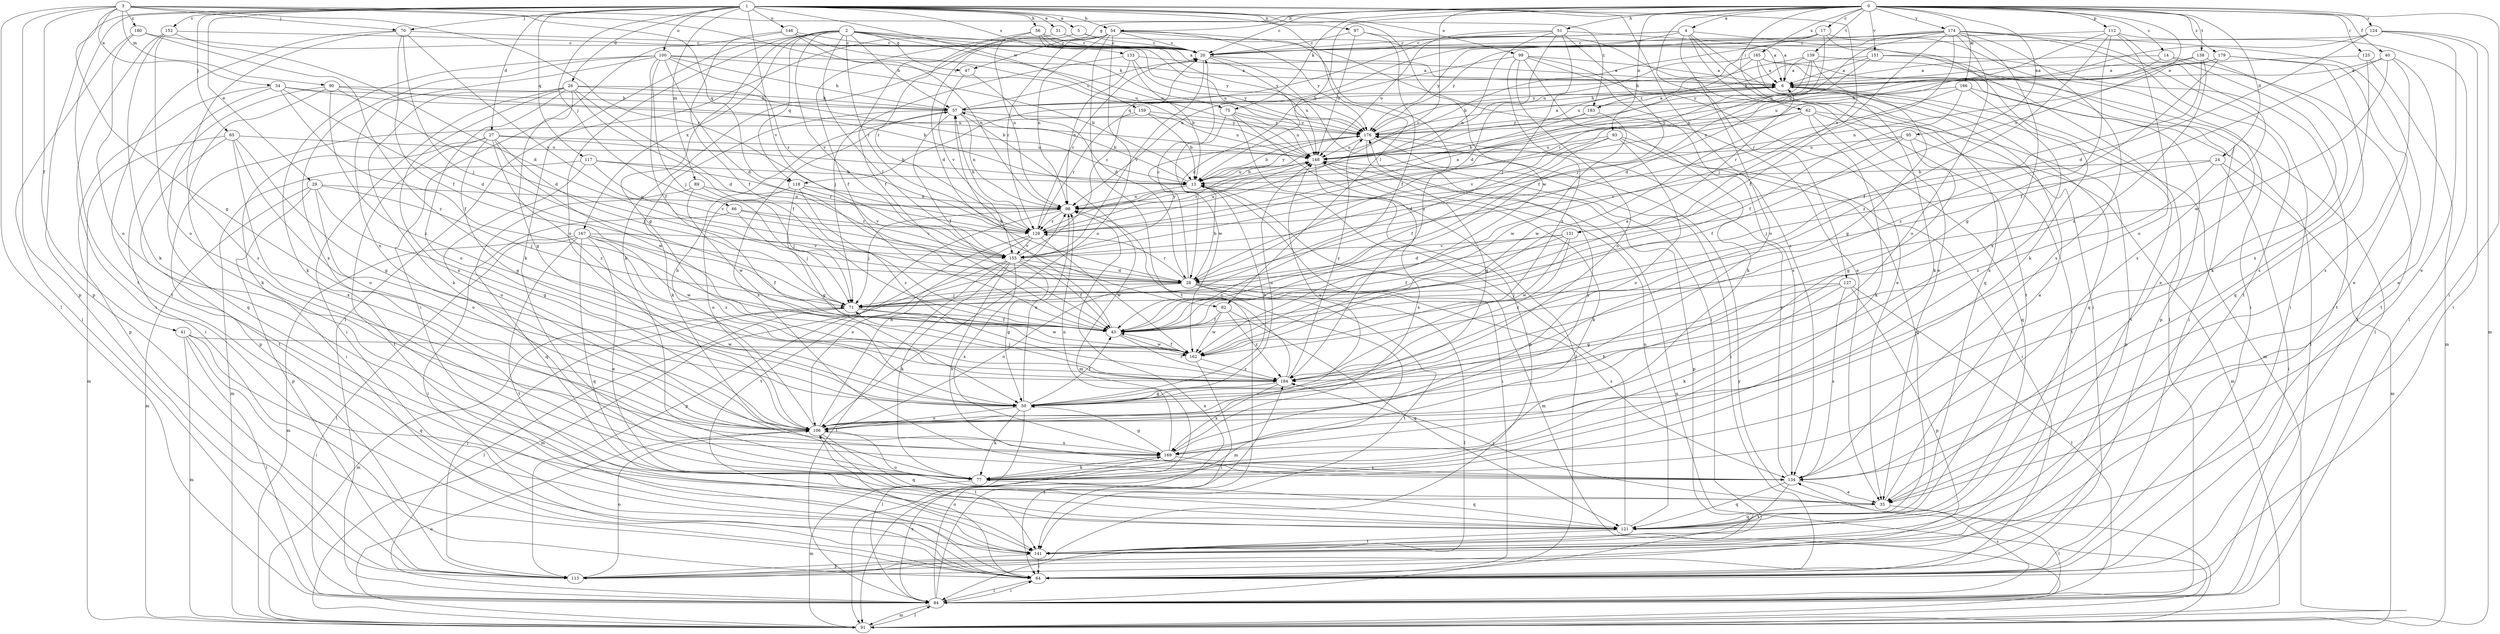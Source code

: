 strict digraph  {
0;
1;
2;
3;
4;
5;
6;
13;
14;
17;
20;
24;
26;
27;
28;
29;
31;
34;
35;
40;
41;
43;
47;
50;
51;
54;
56;
57;
62;
64;
65;
66;
70;
71;
75;
77;
82;
84;
89;
90;
91;
93;
95;
97;
98;
99;
100;
106;
112;
113;
117;
118;
121;
124;
125;
127;
128;
131;
133;
134;
138;
139;
141;
146;
148;
151;
152;
155;
159;
162;
165;
166;
167;
169;
174;
176;
179;
180;
183;
184;
0 -> 4  [label=a];
0 -> 13  [label=b];
0 -> 14  [label=c];
0 -> 17  [label=c];
0 -> 20  [label=c];
0 -> 24  [label=d];
0 -> 40  [label=f];
0 -> 47  [label=g];
0 -> 51  [label=h];
0 -> 54  [label=h];
0 -> 62  [label=i];
0 -> 64  [label=i];
0 -> 75  [label=k];
0 -> 93  [label=n];
0 -> 95  [label=n];
0 -> 112  [label=p];
0 -> 124  [label=r];
0 -> 125  [label=r];
0 -> 127  [label=r];
0 -> 128  [label=r];
0 -> 131  [label=s];
0 -> 138  [label=t];
0 -> 139  [label=t];
0 -> 151  [label=v];
0 -> 165  [label=x];
0 -> 166  [label=x];
0 -> 174  [label=y];
0 -> 179  [label=z];
1 -> 5  [label=a];
1 -> 26  [label=d];
1 -> 27  [label=d];
1 -> 29  [label=e];
1 -> 31  [label=e];
1 -> 54  [label=h];
1 -> 56  [label=h];
1 -> 65  [label=j];
1 -> 66  [label=j];
1 -> 70  [label=j];
1 -> 82  [label=l];
1 -> 89  [label=m];
1 -> 97  [label=n];
1 -> 99  [label=o];
1 -> 100  [label=o];
1 -> 113  [label=p];
1 -> 117  [label=q];
1 -> 131  [label=s];
1 -> 133  [label=s];
1 -> 134  [label=s];
1 -> 141  [label=t];
1 -> 146  [label=u];
1 -> 152  [label=v];
1 -> 155  [label=v];
1 -> 159  [label=w];
1 -> 162  [label=w];
2 -> 20  [label=c];
2 -> 47  [label=g];
2 -> 50  [label=g];
2 -> 57  [label=h];
2 -> 75  [label=k];
2 -> 77  [label=k];
2 -> 82  [label=l];
2 -> 106  [label=o];
2 -> 118  [label=q];
2 -> 128  [label=r];
2 -> 148  [label=u];
2 -> 155  [label=v];
2 -> 167  [label=x];
2 -> 176  [label=y];
3 -> 34  [label=e];
3 -> 41  [label=f];
3 -> 50  [label=g];
3 -> 70  [label=j];
3 -> 84  [label=l];
3 -> 90  [label=m];
3 -> 113  [label=p];
3 -> 118  [label=q];
3 -> 128  [label=r];
3 -> 176  [label=y];
3 -> 180  [label=z];
3 -> 183  [label=z];
4 -> 20  [label=c];
4 -> 64  [label=i];
4 -> 84  [label=l];
4 -> 98  [label=n];
4 -> 106  [label=o];
4 -> 118  [label=q];
4 -> 121  [label=q];
4 -> 141  [label=t];
5 -> 6  [label=a];
5 -> 20  [label=c];
5 -> 28  [label=d];
5 -> 43  [label=f];
6 -> 57  [label=h];
6 -> 91  [label=m];
6 -> 121  [label=q];
6 -> 141  [label=t];
6 -> 183  [label=z];
13 -> 57  [label=h];
13 -> 64  [label=i];
13 -> 91  [label=m];
13 -> 98  [label=n];
13 -> 148  [label=u];
13 -> 176  [label=y];
14 -> 6  [label=a];
14 -> 77  [label=k];
14 -> 98  [label=n];
14 -> 141  [label=t];
17 -> 13  [label=b];
17 -> 20  [label=c];
17 -> 64  [label=i];
17 -> 71  [label=j];
17 -> 77  [label=k];
17 -> 176  [label=y];
20 -> 6  [label=a];
20 -> 64  [label=i];
20 -> 148  [label=u];
20 -> 155  [label=v];
24 -> 13  [label=b];
24 -> 64  [label=i];
24 -> 71  [label=j];
24 -> 91  [label=m];
24 -> 184  [label=z];
26 -> 13  [label=b];
26 -> 28  [label=d];
26 -> 43  [label=f];
26 -> 50  [label=g];
26 -> 57  [label=h];
26 -> 64  [label=i];
26 -> 77  [label=k];
26 -> 106  [label=o];
26 -> 169  [label=x];
27 -> 13  [label=b];
27 -> 50  [label=g];
27 -> 64  [label=i];
27 -> 71  [label=j];
27 -> 141  [label=t];
27 -> 148  [label=u];
27 -> 162  [label=w];
27 -> 184  [label=z];
28 -> 13  [label=b];
28 -> 20  [label=c];
28 -> 71  [label=j];
28 -> 84  [label=l];
28 -> 91  [label=m];
28 -> 106  [label=o];
28 -> 128  [label=r];
28 -> 134  [label=s];
28 -> 141  [label=t];
29 -> 50  [label=g];
29 -> 71  [label=j];
29 -> 91  [label=m];
29 -> 98  [label=n];
29 -> 106  [label=o];
29 -> 113  [label=p];
31 -> 20  [label=c];
31 -> 98  [label=n];
34 -> 28  [label=d];
34 -> 43  [label=f];
34 -> 57  [label=h];
34 -> 64  [label=i];
34 -> 113  [label=p];
34 -> 148  [label=u];
35 -> 6  [label=a];
35 -> 84  [label=l];
35 -> 106  [label=o];
35 -> 121  [label=q];
35 -> 184  [label=z];
40 -> 6  [label=a];
40 -> 35  [label=e];
40 -> 43  [label=f];
40 -> 134  [label=s];
40 -> 162  [label=w];
41 -> 64  [label=i];
41 -> 84  [label=l];
41 -> 91  [label=m];
41 -> 121  [label=q];
41 -> 162  [label=w];
43 -> 57  [label=h];
43 -> 162  [label=w];
43 -> 184  [label=z];
47 -> 28  [label=d];
47 -> 155  [label=v];
50 -> 13  [label=b];
50 -> 43  [label=f];
50 -> 77  [label=k];
50 -> 84  [label=l];
50 -> 98  [label=n];
50 -> 106  [label=o];
50 -> 148  [label=u];
51 -> 6  [label=a];
51 -> 20  [label=c];
51 -> 28  [label=d];
51 -> 43  [label=f];
51 -> 71  [label=j];
51 -> 98  [label=n];
51 -> 148  [label=u];
54 -> 20  [label=c];
54 -> 35  [label=e];
54 -> 77  [label=k];
54 -> 84  [label=l];
54 -> 98  [label=n];
54 -> 106  [label=o];
54 -> 128  [label=r];
54 -> 141  [label=t];
54 -> 176  [label=y];
54 -> 184  [label=z];
56 -> 6  [label=a];
56 -> 20  [label=c];
56 -> 43  [label=f];
56 -> 128  [label=r];
56 -> 148  [label=u];
56 -> 176  [label=y];
57 -> 20  [label=c];
57 -> 43  [label=f];
57 -> 77  [label=k];
57 -> 91  [label=m];
57 -> 98  [label=n];
57 -> 134  [label=s];
57 -> 176  [label=y];
62 -> 77  [label=k];
62 -> 113  [label=p];
62 -> 121  [label=q];
62 -> 141  [label=t];
62 -> 155  [label=v];
62 -> 162  [label=w];
62 -> 176  [label=y];
64 -> 84  [label=l];
64 -> 106  [label=o];
65 -> 50  [label=g];
65 -> 91  [label=m];
65 -> 106  [label=o];
65 -> 141  [label=t];
65 -> 148  [label=u];
65 -> 169  [label=x];
66 -> 64  [label=i];
66 -> 71  [label=j];
66 -> 128  [label=r];
66 -> 155  [label=v];
70 -> 20  [label=c];
70 -> 43  [label=f];
70 -> 71  [label=j];
70 -> 134  [label=s];
70 -> 141  [label=t];
70 -> 155  [label=v];
71 -> 43  [label=f];
71 -> 84  [label=l];
71 -> 91  [label=m];
71 -> 162  [label=w];
75 -> 84  [label=l];
75 -> 113  [label=p];
75 -> 148  [label=u];
75 -> 162  [label=w];
75 -> 176  [label=y];
77 -> 91  [label=m];
77 -> 121  [label=q];
82 -> 43  [label=f];
82 -> 121  [label=q];
82 -> 162  [label=w];
82 -> 184  [label=z];
84 -> 64  [label=i];
84 -> 91  [label=m];
84 -> 98  [label=n];
84 -> 134  [label=s];
84 -> 169  [label=x];
84 -> 184  [label=z];
89 -> 71  [label=j];
89 -> 98  [label=n];
89 -> 121  [label=q];
89 -> 162  [label=w];
90 -> 13  [label=b];
90 -> 28  [label=d];
90 -> 57  [label=h];
90 -> 77  [label=k];
90 -> 121  [label=q];
90 -> 184  [label=z];
91 -> 84  [label=l];
91 -> 106  [label=o];
91 -> 148  [label=u];
91 -> 176  [label=y];
93 -> 28  [label=d];
93 -> 43  [label=f];
93 -> 64  [label=i];
93 -> 106  [label=o];
93 -> 121  [label=q];
93 -> 148  [label=u];
95 -> 43  [label=f];
95 -> 50  [label=g];
95 -> 91  [label=m];
95 -> 148  [label=u];
95 -> 155  [label=v];
97 -> 20  [label=c];
97 -> 35  [label=e];
97 -> 43  [label=f];
97 -> 148  [label=u];
98 -> 71  [label=j];
98 -> 128  [label=r];
98 -> 141  [label=t];
99 -> 6  [label=a];
99 -> 28  [label=d];
99 -> 35  [label=e];
99 -> 77  [label=k];
99 -> 106  [label=o];
99 -> 134  [label=s];
99 -> 184  [label=z];
100 -> 6  [label=a];
100 -> 13  [label=b];
100 -> 28  [label=d];
100 -> 43  [label=f];
100 -> 57  [label=h];
100 -> 71  [label=j];
100 -> 77  [label=k];
100 -> 106  [label=o];
100 -> 128  [label=r];
100 -> 169  [label=x];
106 -> 57  [label=h];
106 -> 98  [label=n];
106 -> 121  [label=q];
106 -> 141  [label=t];
106 -> 148  [label=u];
106 -> 169  [label=x];
112 -> 20  [label=c];
112 -> 50  [label=g];
112 -> 84  [label=l];
112 -> 106  [label=o];
112 -> 134  [label=s];
112 -> 148  [label=u];
112 -> 184  [label=z];
113 -> 71  [label=j];
113 -> 106  [label=o];
117 -> 13  [label=b];
117 -> 91  [label=m];
117 -> 106  [label=o];
117 -> 128  [label=r];
117 -> 155  [label=v];
118 -> 50  [label=g];
118 -> 98  [label=n];
118 -> 106  [label=o];
118 -> 155  [label=v];
118 -> 184  [label=z];
121 -> 13  [label=b];
121 -> 141  [label=t];
121 -> 148  [label=u];
124 -> 20  [label=c];
124 -> 28  [label=d];
124 -> 35  [label=e];
124 -> 64  [label=i];
124 -> 91  [label=m];
124 -> 148  [label=u];
125 -> 6  [label=a];
125 -> 91  [label=m];
125 -> 134  [label=s];
127 -> 50  [label=g];
127 -> 71  [label=j];
127 -> 77  [label=k];
127 -> 84  [label=l];
127 -> 113  [label=p];
127 -> 134  [label=s];
128 -> 6  [label=a];
128 -> 20  [label=c];
128 -> 57  [label=h];
128 -> 106  [label=o];
128 -> 113  [label=p];
128 -> 148  [label=u];
128 -> 155  [label=v];
128 -> 162  [label=w];
131 -> 28  [label=d];
131 -> 43  [label=f];
131 -> 155  [label=v];
131 -> 162  [label=w];
131 -> 184  [label=z];
133 -> 6  [label=a];
133 -> 13  [label=b];
133 -> 71  [label=j];
133 -> 98  [label=n];
133 -> 176  [label=y];
134 -> 35  [label=e];
134 -> 121  [label=q];
134 -> 141  [label=t];
134 -> 176  [label=y];
138 -> 6  [label=a];
138 -> 43  [label=f];
138 -> 148  [label=u];
138 -> 169  [label=x];
138 -> 184  [label=z];
139 -> 6  [label=a];
139 -> 50  [label=g];
139 -> 57  [label=h];
139 -> 84  [label=l];
139 -> 128  [label=r];
139 -> 176  [label=y];
141 -> 64  [label=i];
141 -> 113  [label=p];
146 -> 20  [label=c];
146 -> 43  [label=f];
146 -> 64  [label=i];
146 -> 98  [label=n];
146 -> 148  [label=u];
148 -> 13  [label=b];
148 -> 77  [label=k];
148 -> 113  [label=p];
148 -> 128  [label=r];
148 -> 169  [label=x];
151 -> 6  [label=a];
151 -> 28  [label=d];
151 -> 35  [label=e];
151 -> 57  [label=h];
151 -> 141  [label=t];
152 -> 20  [label=c];
152 -> 28  [label=d];
152 -> 64  [label=i];
152 -> 77  [label=k];
152 -> 106  [label=o];
155 -> 20  [label=c];
155 -> 28  [label=d];
155 -> 43  [label=f];
155 -> 50  [label=g];
155 -> 77  [label=k];
155 -> 84  [label=l];
155 -> 91  [label=m];
155 -> 134  [label=s];
155 -> 169  [label=x];
155 -> 176  [label=y];
159 -> 13  [label=b];
159 -> 113  [label=p];
159 -> 128  [label=r];
159 -> 148  [label=u];
159 -> 176  [label=y];
162 -> 6  [label=a];
162 -> 43  [label=f];
162 -> 64  [label=i];
162 -> 184  [label=z];
165 -> 6  [label=a];
165 -> 64  [label=i];
165 -> 77  [label=k];
165 -> 113  [label=p];
165 -> 148  [label=u];
165 -> 176  [label=y];
166 -> 43  [label=f];
166 -> 57  [label=h];
166 -> 84  [label=l];
166 -> 128  [label=r];
166 -> 169  [label=x];
167 -> 35  [label=e];
167 -> 43  [label=f];
167 -> 84  [label=l];
167 -> 91  [label=m];
167 -> 121  [label=q];
167 -> 141  [label=t];
167 -> 155  [label=v];
167 -> 162  [label=w];
167 -> 184  [label=z];
169 -> 50  [label=g];
169 -> 77  [label=k];
169 -> 98  [label=n];
169 -> 134  [label=s];
169 -> 176  [label=y];
174 -> 20  [label=c];
174 -> 43  [label=f];
174 -> 64  [label=i];
174 -> 71  [label=j];
174 -> 84  [label=l];
174 -> 98  [label=n];
174 -> 106  [label=o];
174 -> 134  [label=s];
174 -> 141  [label=t];
174 -> 148  [label=u];
174 -> 169  [label=x];
174 -> 176  [label=y];
176 -> 6  [label=a];
176 -> 13  [label=b];
176 -> 50  [label=g];
176 -> 64  [label=i];
176 -> 148  [label=u];
179 -> 6  [label=a];
179 -> 35  [label=e];
179 -> 98  [label=n];
179 -> 121  [label=q];
179 -> 184  [label=z];
180 -> 20  [label=c];
180 -> 84  [label=l];
180 -> 106  [label=o];
180 -> 184  [label=z];
183 -> 6  [label=a];
183 -> 13  [label=b];
183 -> 162  [label=w];
183 -> 176  [label=y];
184 -> 50  [label=g];
184 -> 71  [label=j];
184 -> 98  [label=n];
184 -> 169  [label=x];
184 -> 176  [label=y];
}
